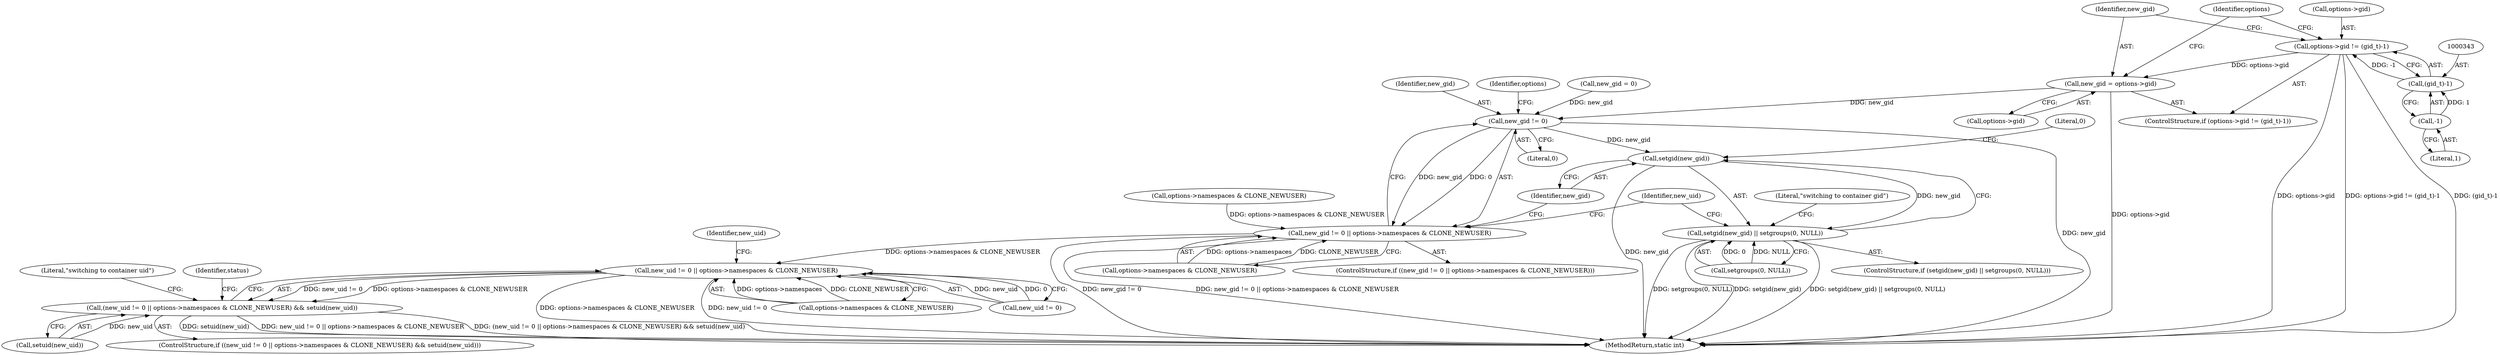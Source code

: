 digraph "0_lxc_81f466d05f2a89cb4f122ef7f593ff3f279b165c@pointer" {
"1000338" [label="(Call,options->gid != (gid_t)-1)"];
"1000342" [label="(Call,(gid_t)-1)"];
"1000344" [label="(Call,-1)"];
"1000346" [label="(Call,new_gid = options->gid)"];
"1000396" [label="(Call,new_gid != 0)"];
"1000395" [label="(Call,new_gid != 0 || options->namespaces & CLONE_NEWUSER)"];
"1000423" [label="(Call,new_uid != 0 || options->namespaces & CLONE_NEWUSER)"];
"1000422" [label="(Call,(new_uid != 0 || options->namespaces & CLONE_NEWUSER) && setuid(new_uid))"];
"1000407" [label="(Call,setgid(new_gid))"];
"1000406" [label="(Call,setgid(new_gid) || setgroups(0, NULL))"];
"1000342" [label="(Call,(gid_t)-1)"];
"1000444" [label="(Identifier,status)"];
"1000348" [label="(Call,options->gid)"];
"1000414" [label="(Literal,\"switching to container gid\")"];
"1000408" [label="(Identifier,new_gid)"];
"1000347" [label="(Identifier,new_gid)"];
"1000436" [label="(Literal,\"switching to container uid\")"];
"1000433" [label="(Identifier,new_uid)"];
"1000395" [label="(Call,new_gid != 0 || options->namespaces & CLONE_NEWUSER)"];
"1000339" [label="(Call,options->gid)"];
"1000354" [label="(Identifier,options)"];
"1000401" [label="(Identifier,options)"];
"1000313" [label="(Call,options->namespaces & CLONE_NEWUSER)"];
"1000337" [label="(ControlStructure,if (options->gid != (gid_t)-1))"];
"1000399" [label="(Call,options->namespaces & CLONE_NEWUSER)"];
"1000421" [label="(ControlStructure,if ((new_uid != 0 || options->namespaces & CLONE_NEWUSER) && setuid(new_uid)))"];
"1000338" [label="(Call,options->gid != (gid_t)-1)"];
"1000744" [label="(MethodReturn,static int)"];
"1000422" [label="(Call,(new_uid != 0 || options->namespaces & CLONE_NEWUSER) && setuid(new_uid))"];
"1000425" [label="(Identifier,new_uid)"];
"1000427" [label="(Call,options->namespaces & CLONE_NEWUSER)"];
"1000346" [label="(Call,new_gid = options->gid)"];
"1000405" [label="(ControlStructure,if (setgid(new_gid) || setgroups(0, NULL)))"];
"1000309" [label="(Call,new_gid = 0)"];
"1000407" [label="(Call,setgid(new_gid))"];
"1000409" [label="(Call,setgroups(0, NULL))"];
"1000398" [label="(Literal,0)"];
"1000423" [label="(Call,new_uid != 0 || options->namespaces & CLONE_NEWUSER)"];
"1000432" [label="(Call,setuid(new_uid))"];
"1000424" [label="(Call,new_uid != 0)"];
"1000406" [label="(Call,setgid(new_gid) || setgroups(0, NULL))"];
"1000410" [label="(Literal,0)"];
"1000394" [label="(ControlStructure,if ((new_gid != 0 || options->namespaces & CLONE_NEWUSER)))"];
"1000344" [label="(Call,-1)"];
"1000396" [label="(Call,new_gid != 0)"];
"1000345" [label="(Literal,1)"];
"1000397" [label="(Identifier,new_gid)"];
"1000338" -> "1000337"  [label="AST: "];
"1000338" -> "1000342"  [label="CFG: "];
"1000339" -> "1000338"  [label="AST: "];
"1000342" -> "1000338"  [label="AST: "];
"1000347" -> "1000338"  [label="CFG: "];
"1000354" -> "1000338"  [label="CFG: "];
"1000338" -> "1000744"  [label="DDG: options->gid"];
"1000338" -> "1000744"  [label="DDG: options->gid != (gid_t)-1"];
"1000338" -> "1000744"  [label="DDG: (gid_t)-1"];
"1000342" -> "1000338"  [label="DDG: -1"];
"1000338" -> "1000346"  [label="DDG: options->gid"];
"1000342" -> "1000344"  [label="CFG: "];
"1000343" -> "1000342"  [label="AST: "];
"1000344" -> "1000342"  [label="AST: "];
"1000344" -> "1000342"  [label="DDG: 1"];
"1000344" -> "1000345"  [label="CFG: "];
"1000345" -> "1000344"  [label="AST: "];
"1000346" -> "1000337"  [label="AST: "];
"1000346" -> "1000348"  [label="CFG: "];
"1000347" -> "1000346"  [label="AST: "];
"1000348" -> "1000346"  [label="AST: "];
"1000354" -> "1000346"  [label="CFG: "];
"1000346" -> "1000744"  [label="DDG: options->gid"];
"1000346" -> "1000396"  [label="DDG: new_gid"];
"1000396" -> "1000395"  [label="AST: "];
"1000396" -> "1000398"  [label="CFG: "];
"1000397" -> "1000396"  [label="AST: "];
"1000398" -> "1000396"  [label="AST: "];
"1000401" -> "1000396"  [label="CFG: "];
"1000395" -> "1000396"  [label="CFG: "];
"1000396" -> "1000744"  [label="DDG: new_gid"];
"1000396" -> "1000395"  [label="DDG: new_gid"];
"1000396" -> "1000395"  [label="DDG: 0"];
"1000309" -> "1000396"  [label="DDG: new_gid"];
"1000396" -> "1000407"  [label="DDG: new_gid"];
"1000395" -> "1000394"  [label="AST: "];
"1000395" -> "1000399"  [label="CFG: "];
"1000399" -> "1000395"  [label="AST: "];
"1000408" -> "1000395"  [label="CFG: "];
"1000425" -> "1000395"  [label="CFG: "];
"1000395" -> "1000744"  [label="DDG: new_gid != 0"];
"1000395" -> "1000744"  [label="DDG: new_gid != 0 || options->namespaces & CLONE_NEWUSER"];
"1000313" -> "1000395"  [label="DDG: options->namespaces & CLONE_NEWUSER"];
"1000399" -> "1000395"  [label="DDG: options->namespaces"];
"1000399" -> "1000395"  [label="DDG: CLONE_NEWUSER"];
"1000395" -> "1000423"  [label="DDG: options->namespaces & CLONE_NEWUSER"];
"1000423" -> "1000422"  [label="AST: "];
"1000423" -> "1000424"  [label="CFG: "];
"1000423" -> "1000427"  [label="CFG: "];
"1000424" -> "1000423"  [label="AST: "];
"1000427" -> "1000423"  [label="AST: "];
"1000433" -> "1000423"  [label="CFG: "];
"1000422" -> "1000423"  [label="CFG: "];
"1000423" -> "1000744"  [label="DDG: options->namespaces & CLONE_NEWUSER"];
"1000423" -> "1000744"  [label="DDG: new_uid != 0"];
"1000423" -> "1000422"  [label="DDG: new_uid != 0"];
"1000423" -> "1000422"  [label="DDG: options->namespaces & CLONE_NEWUSER"];
"1000424" -> "1000423"  [label="DDG: new_uid"];
"1000424" -> "1000423"  [label="DDG: 0"];
"1000427" -> "1000423"  [label="DDG: options->namespaces"];
"1000427" -> "1000423"  [label="DDG: CLONE_NEWUSER"];
"1000422" -> "1000421"  [label="AST: "];
"1000422" -> "1000432"  [label="CFG: "];
"1000432" -> "1000422"  [label="AST: "];
"1000436" -> "1000422"  [label="CFG: "];
"1000444" -> "1000422"  [label="CFG: "];
"1000422" -> "1000744"  [label="DDG: new_uid != 0 || options->namespaces & CLONE_NEWUSER"];
"1000422" -> "1000744"  [label="DDG: (new_uid != 0 || options->namespaces & CLONE_NEWUSER) && setuid(new_uid)"];
"1000422" -> "1000744"  [label="DDG: setuid(new_uid)"];
"1000432" -> "1000422"  [label="DDG: new_uid"];
"1000407" -> "1000406"  [label="AST: "];
"1000407" -> "1000408"  [label="CFG: "];
"1000408" -> "1000407"  [label="AST: "];
"1000410" -> "1000407"  [label="CFG: "];
"1000406" -> "1000407"  [label="CFG: "];
"1000407" -> "1000744"  [label="DDG: new_gid"];
"1000407" -> "1000406"  [label="DDG: new_gid"];
"1000406" -> "1000405"  [label="AST: "];
"1000406" -> "1000409"  [label="CFG: "];
"1000409" -> "1000406"  [label="AST: "];
"1000414" -> "1000406"  [label="CFG: "];
"1000425" -> "1000406"  [label="CFG: "];
"1000406" -> "1000744"  [label="DDG: setgroups(0, NULL)"];
"1000406" -> "1000744"  [label="DDG: setgid(new_gid)"];
"1000406" -> "1000744"  [label="DDG: setgid(new_gid) || setgroups(0, NULL)"];
"1000409" -> "1000406"  [label="DDG: 0"];
"1000409" -> "1000406"  [label="DDG: NULL"];
}
